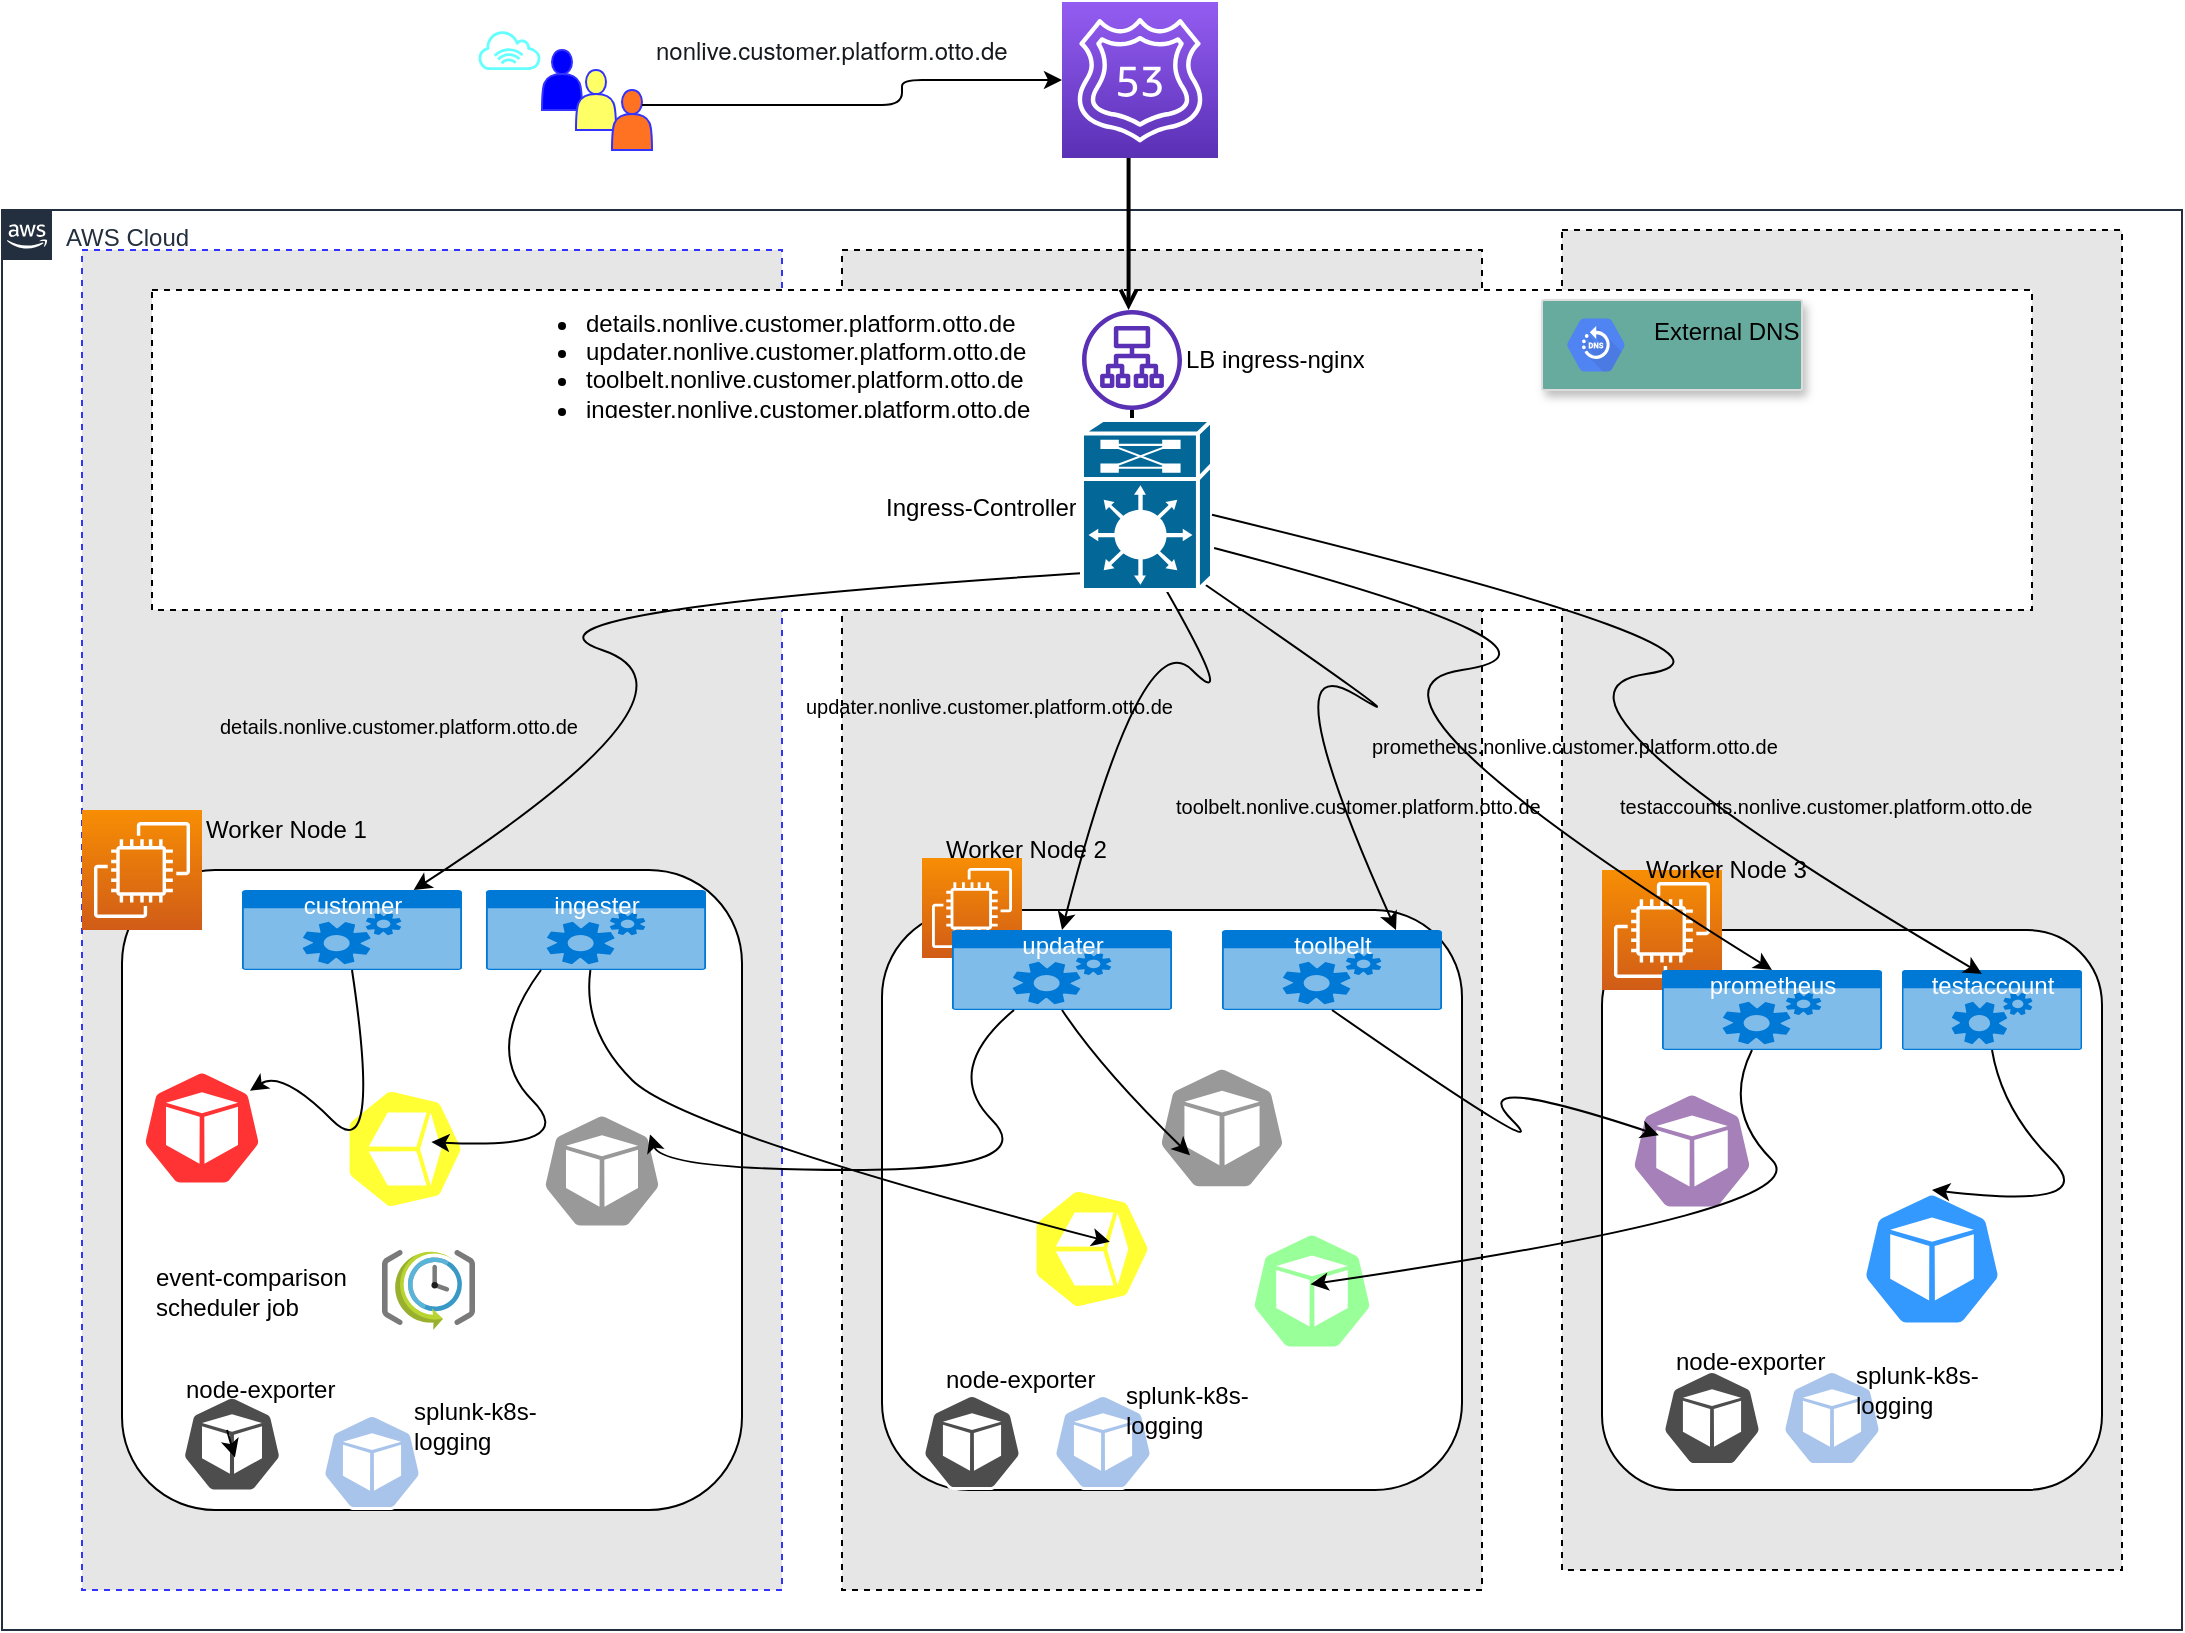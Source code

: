 <mxfile version="14.6.6" type="github">
  <diagram id="Ht1M8jgEwFfnCIfOTk4-" name="Page-1">
    <mxGraphModel dx="1551" dy="1658" grid="1" gridSize="10" guides="1" tooltips="1" connect="1" arrows="1" fold="1" page="1" pageScale="1" pageWidth="1169" pageHeight="827" math="0" shadow="0">
      <root>
        <mxCell id="0" />
        <mxCell id="1" parent="0" />
        <mxCell id="UEzPUAAOIrF-is8g5C7q-74" value="AWS Cloud" style="points=[[0,0],[0.25,0],[0.5,0],[0.75,0],[1,0],[1,0.25],[1,0.5],[1,0.75],[1,1],[0.75,1],[0.5,1],[0.25,1],[0,1],[0,0.75],[0,0.5],[0,0.25]];outlineConnect=0;gradientColor=none;html=1;whiteSpace=wrap;fontSize=12;fontStyle=0;shape=mxgraph.aws4.group;grIcon=mxgraph.aws4.group_aws_cloud_alt;strokeColor=#232F3E;fillColor=#FFFFFF;verticalAlign=top;align=left;spacingLeft=30;fontColor=#232F3E;dashed=0;labelBackgroundColor=#ffffff;" parent="1" vertex="1">
          <mxGeometry x="40" y="90" width="1090" height="710" as="geometry" />
        </mxCell>
        <mxCell id="5AGytH0vMHzYRCZaH0UC-7" value="" style="rounded=0;whiteSpace=wrap;html=1;labelBackgroundColor=none;fillColor=#E6E6E6;dashed=1;" vertex="1" parent="1">
          <mxGeometry x="460" y="110" width="320" height="670" as="geometry" />
        </mxCell>
        <mxCell id="UEzPUAAOIrF-is8g5C7q-107" value="" style="rounded=0;whiteSpace=wrap;html=1;labelBackgroundColor=none;fillColor=#E6E6E6;dashed=1;strokeColor=#3333FF;" parent="1" vertex="1">
          <mxGeometry x="80" y="110" width="350" height="670" as="geometry" />
        </mxCell>
        <mxCell id="5AGytH0vMHzYRCZaH0UC-9" value="" style="rounded=0;whiteSpace=wrap;html=1;labelBackgroundColor=none;fillColor=#E6E6E6;dashed=1;" vertex="1" parent="1">
          <mxGeometry x="820" y="100" width="280" height="670" as="geometry" />
        </mxCell>
        <mxCell id="5AGytH0vMHzYRCZaH0UC-3" value="" style="rounded=0;whiteSpace=wrap;html=1;labelBackgroundColor=none;fillColor=#FFFFFF;dashed=1;" vertex="1" parent="1">
          <mxGeometry x="115" y="130" width="940" height="160" as="geometry" />
        </mxCell>
        <mxCell id="5AGytH0vMHzYRCZaH0UC-1" value="" style="rounded=1;whiteSpace=wrap;html=1;fillColor=#FFFFFF;" vertex="1" parent="1">
          <mxGeometry x="100" y="420" width="310" height="320" as="geometry" />
        </mxCell>
        <mxCell id="5AGytH0vMHzYRCZaH0UC-41" value="Ingress-Controller" style="text;strokeColor=none;fillColor=none;html=1;whiteSpace=wrap;verticalAlign=middle;overflow=hidden;" vertex="1" parent="1">
          <mxGeometry x="480" y="219" width="180" height="40" as="geometry" />
        </mxCell>
        <mxCell id="UEzPUAAOIrF-is8g5C7q-104" style="edgeStyle=orthogonalEdgeStyle;rounded=0;orthogonalLoop=1;jettySize=auto;html=1;endArrow=open;endFill=0;strokeWidth=2;" parent="1" edge="1">
          <mxGeometry relative="1" as="geometry">
            <mxPoint x="603.29" y="47.925" as="sourcePoint" />
            <mxPoint x="603.29" y="140" as="targetPoint" />
          </mxGeometry>
        </mxCell>
        <mxCell id="5AGytH0vMHzYRCZaH0UC-2" value="" style="outlineConnect=0;fontColor=#232F3E;gradientColor=none;fillColor=#5A30B5;strokeColor=none;dashed=0;verticalLabelPosition=bottom;verticalAlign=top;align=center;html=1;fontSize=12;fontStyle=0;aspect=fixed;pointerEvents=1;shape=mxgraph.aws4.application_load_balancer;" vertex="1" parent="1">
          <mxGeometry x="580" y="140" width="50" height="50" as="geometry" />
        </mxCell>
        <mxCell id="5AGytH0vMHzYRCZaH0UC-8" value="" style="rounded=1;whiteSpace=wrap;html=1;fillColor=#FFFFFF;" vertex="1" parent="1">
          <mxGeometry x="480" y="440" width="290" height="290" as="geometry" />
        </mxCell>
        <mxCell id="5AGytH0vMHzYRCZaH0UC-10" value="" style="rounded=1;whiteSpace=wrap;html=1;fillColor=#FFFFFF;" vertex="1" parent="1">
          <mxGeometry x="840" y="450" width="250" height="280" as="geometry" />
        </mxCell>
        <mxCell id="5AGytH0vMHzYRCZaH0UC-12" value="" style="shape=actor;whiteSpace=wrap;html=1;strokeColor=#3333FF;fillColor=#0000FF;" vertex="1" parent="1">
          <mxGeometry x="310" y="10" width="20" height="30" as="geometry" />
        </mxCell>
        <mxCell id="5AGytH0vMHzYRCZaH0UC-13" value="" style="shape=actor;whiteSpace=wrap;html=1;strokeColor=#3333FF;fillColor=#FFFF66;" vertex="1" parent="1">
          <mxGeometry x="327" y="20" width="20" height="30" as="geometry" />
        </mxCell>
        <mxCell id="5AGytH0vMHzYRCZaH0UC-14" value="" style="shape=actor;whiteSpace=wrap;html=1;strokeColor=#3333FF;fillColor=#FF7221;" vertex="1" parent="1">
          <mxGeometry x="345" y="30" width="20" height="30" as="geometry" />
        </mxCell>
        <mxCell id="5AGytH0vMHzYRCZaH0UC-18" value="" style="edgeStyle=elbowEdgeStyle;elbow=horizontal;endArrow=classic;html=1;exitX=0.75;exitY=0.25;exitDx=0;exitDy=0;exitPerimeter=0;entryX=0;entryY=0.5;entryDx=0;entryDy=0;entryPerimeter=0;" edge="1" parent="1" source="5AGytH0vMHzYRCZaH0UC-14" target="5AGytH0vMHzYRCZaH0UC-19">
          <mxGeometry width="50" height="50" relative="1" as="geometry">
            <mxPoint x="400" y="90" as="sourcePoint" />
            <mxPoint x="500" y="18" as="targetPoint" />
            <Array as="points">
              <mxPoint x="490" y="30" />
            </Array>
          </mxGeometry>
        </mxCell>
        <mxCell id="5AGytH0vMHzYRCZaH0UC-19" value="" style="points=[[0,0,0],[0.25,0,0],[0.5,0,0],[0.75,0,0],[1,0,0],[0,1,0],[0.25,1,0],[0.5,1,0],[0.75,1,0],[1,1,0],[0,0.25,0],[0,0.5,0],[0,0.75,0],[1,0.25,0],[1,0.5,0],[1,0.75,0]];outlineConnect=0;fontColor=#232F3E;gradientColor=#945DF2;gradientDirection=north;fillColor=#5A30B5;strokeColor=#ffffff;dashed=0;verticalLabelPosition=bottom;verticalAlign=top;align=center;html=1;fontSize=12;fontStyle=0;aspect=fixed;shape=mxgraph.aws4.resourceIcon;resIcon=mxgraph.aws4.route_53;" vertex="1" parent="1">
          <mxGeometry x="570" y="-14" width="78" height="78" as="geometry" />
        </mxCell>
        <mxCell id="5AGytH0vMHzYRCZaH0UC-21" value="LB ingress-nginx" style="text;strokeColor=none;fillColor=none;html=1;whiteSpace=wrap;verticalAlign=middle;overflow=hidden;" vertex="1" parent="1">
          <mxGeometry x="630" y="145" width="180" height="40" as="geometry" />
        </mxCell>
        <mxCell id="5AGytH0vMHzYRCZaH0UC-23" style="edgeStyle=orthogonalEdgeStyle;rounded=0;orthogonalLoop=1;jettySize=auto;html=1;endArrow=open;endFill=0;strokeWidth=2;" edge="1" parent="1" source="5AGytH0vMHzYRCZaH0UC-2">
          <mxGeometry relative="1" as="geometry">
            <mxPoint x="613" y="220" as="sourcePoint" />
            <mxPoint x="605" y="216" as="targetPoint" />
          </mxGeometry>
        </mxCell>
        <mxCell id="5AGytH0vMHzYRCZaH0UC-27" value="&lt;ul&gt;&lt;li&gt;&lt;span&gt;details.nonlive.customer.platform.otto.de&lt;/span&gt;&lt;br&gt;&lt;/li&gt;&lt;li&gt;updater.nonlive.customer.platform.otto.de&lt;/li&gt;&lt;li&gt;toolbelt.nonlive.customer.platform.otto.de&lt;br&gt;&lt;/li&gt;&lt;li&gt;ingester.nonlive.customer.platform.otto.de&lt;br&gt;&lt;/li&gt;&lt;/ul&gt;" style="text;strokeColor=none;fillColor=none;html=1;whiteSpace=wrap;verticalAlign=middle;overflow=hidden;" vertex="1" parent="1">
          <mxGeometry x="290" y="125" width="300" height="70" as="geometry" />
        </mxCell>
        <mxCell id="5AGytH0vMHzYRCZaH0UC-28" value="" style="outlineConnect=0;fontColor=#232F3E;gradientColor=none;fillColor=#66FFFF;strokeColor=none;dashed=0;verticalLabelPosition=bottom;verticalAlign=top;align=center;html=1;fontSize=12;fontStyle=0;aspect=fixed;pointerEvents=1;shape=mxgraph.aws4.internet_alt1;" vertex="1" parent="1">
          <mxGeometry x="277.5" width="32.5" height="20" as="geometry" />
        </mxCell>
        <mxCell id="5AGytH0vMHzYRCZaH0UC-29" value="" style="points=[[0,0,0],[0.25,0,0],[0.5,0,0],[0.75,0,0],[1,0,0],[0,1,0],[0.25,1,0],[0.5,1,0],[0.75,1,0],[1,1,0],[0,0.25,0],[0,0.5,0],[0,0.75,0],[1,0.25,0],[1,0.5,0],[1,0.75,0]];outlineConnect=0;fontColor=#232F3E;gradientColor=#F78E04;gradientDirection=north;fillColor=#D05C17;strokeColor=#ffffff;dashed=0;verticalLabelPosition=bottom;verticalAlign=top;align=center;html=1;fontSize=12;fontStyle=0;aspect=fixed;shape=mxgraph.aws4.resourceIcon;resIcon=mxgraph.aws4.ec2;" vertex="1" parent="1">
          <mxGeometry x="80" y="390" width="60" height="60" as="geometry" />
        </mxCell>
        <mxCell id="5AGytH0vMHzYRCZaH0UC-30" value="" style="points=[[0,0,0],[0.25,0,0],[0.5,0,0],[0.75,0,0],[1,0,0],[0,1,0],[0.25,1,0],[0.5,1,0],[0.75,1,0],[1,1,0],[0,0.25,0],[0,0.5,0],[0,0.75,0],[1,0.25,0],[1,0.5,0],[1,0.75,0]];outlineConnect=0;fontColor=#232F3E;gradientColor=#F78E04;gradientDirection=north;fillColor=#D05C17;strokeColor=#ffffff;dashed=0;verticalLabelPosition=bottom;verticalAlign=top;align=center;html=1;fontSize=12;fontStyle=0;aspect=fixed;shape=mxgraph.aws4.resourceIcon;resIcon=mxgraph.aws4.ec2;" vertex="1" parent="1">
          <mxGeometry x="500" y="414" width="50" height="50" as="geometry" />
        </mxCell>
        <mxCell id="5AGytH0vMHzYRCZaH0UC-31" value="" style="points=[[0,0,0],[0.25,0,0],[0.5,0,0],[0.75,0,0],[1,0,0],[0,1,0],[0.25,1,0],[0.5,1,0],[0.75,1,0],[1,1,0],[0,0.25,0],[0,0.5,0],[0,0.75,0],[1,0.25,0],[1,0.5,0],[1,0.75,0]];outlineConnect=0;fontColor=#232F3E;gradientColor=#F78E04;gradientDirection=north;fillColor=#D05C17;strokeColor=#ffffff;dashed=0;verticalLabelPosition=bottom;verticalAlign=top;align=center;html=1;fontSize=12;fontStyle=0;aspect=fixed;shape=mxgraph.aws4.resourceIcon;resIcon=mxgraph.aws4.ec2;" vertex="1" parent="1">
          <mxGeometry x="840" y="420" width="60" height="60" as="geometry" />
        </mxCell>
        <mxCell id="5AGytH0vMHzYRCZaH0UC-33" value="" style="edgeStyle=none;rounded=0;orthogonalLoop=1;jettySize=auto;html=1;" edge="1" parent="1" source="5AGytH0vMHzYRCZaH0UC-32" target="5AGytH0vMHzYRCZaH0UC-1">
          <mxGeometry relative="1" as="geometry" />
        </mxCell>
        <mxCell id="5AGytH0vMHzYRCZaH0UC-32" value="Worker Node 1" style="text;strokeColor=none;fillColor=none;html=1;whiteSpace=wrap;verticalAlign=middle;overflow=hidden;" vertex="1" parent="1">
          <mxGeometry x="140" y="380" width="90" height="40" as="geometry" />
        </mxCell>
        <mxCell id="5AGytH0vMHzYRCZaH0UC-34" value="Worker Node 2" style="text;strokeColor=none;fillColor=none;html=1;whiteSpace=wrap;verticalAlign=middle;overflow=hidden;" vertex="1" parent="1">
          <mxGeometry x="510" y="390" width="90" height="40" as="geometry" />
        </mxCell>
        <mxCell id="5AGytH0vMHzYRCZaH0UC-35" value="Worker Node 3" style="text;strokeColor=none;fillColor=none;html=1;whiteSpace=wrap;verticalAlign=middle;overflow=hidden;" vertex="1" parent="1">
          <mxGeometry x="860" y="400" width="90" height="40" as="geometry" />
        </mxCell>
        <mxCell id="5AGytH0vMHzYRCZaH0UC-43" value="" style="curved=1;endArrow=classic;html=1;exitX=0.5;exitY=1;exitDx=0;exitDy=0;exitPerimeter=0;" edge="1" parent="1" target="5AGytH0vMHzYRCZaH0UC-52">
          <mxGeometry width="50" height="50" relative="1" as="geometry">
            <mxPoint x="605" y="270" as="sourcePoint" />
            <mxPoint x="450" y="330" as="targetPoint" />
            <Array as="points">
              <mxPoint x="280" y="290" />
              <mxPoint x="400" y="330" />
            </Array>
          </mxGeometry>
        </mxCell>
        <mxCell id="5AGytH0vMHzYRCZaH0UC-45" value="" style="curved=1;endArrow=classic;html=1;entryX=0.5;entryY=0;entryDx=0;entryDy=0;entryPerimeter=0;" edge="1" parent="1" source="5AGytH0vMHzYRCZaH0UC-41" target="5AGytH0vMHzYRCZaH0UC-56">
          <mxGeometry width="50" height="50" relative="1" as="geometry">
            <mxPoint x="700" y="380" as="sourcePoint" />
            <mxPoint x="750" y="330" as="targetPoint" />
            <Array as="points">
              <mxPoint x="840" y="310" />
              <mxPoint x="700" y="330" />
            </Array>
          </mxGeometry>
        </mxCell>
        <mxCell id="5AGytH0vMHzYRCZaH0UC-46" value="" style="curved=1;endArrow=classic;html=1;entryX=0.5;entryY=0;entryDx=0;entryDy=0;exitX=0.72;exitY=0.99;exitDx=0;exitDy=0;exitPerimeter=0;entryPerimeter=0;" edge="1" parent="1" target="5AGytH0vMHzYRCZaH0UC-54">
          <mxGeometry width="50" height="50" relative="1" as="geometry">
            <mxPoint x="616" y="269.52" as="sourcePoint" />
            <mxPoint x="660" y="295" as="targetPoint" />
            <Array as="points">
              <mxPoint x="660" y="345" />
              <mxPoint x="610" y="295" />
            </Array>
          </mxGeometry>
        </mxCell>
        <mxCell id="5AGytH0vMHzYRCZaH0UC-47" value="" style="curved=1;endArrow=classic;html=1;entryX=0.5;entryY=0;entryDx=0;entryDy=0;exitX=0.75;exitY=1;exitDx=0;exitDy=0;" edge="1" parent="1" source="5AGytH0vMHzYRCZaH0UC-41">
          <mxGeometry width="50" height="50" relative="1" as="geometry">
            <mxPoint x="678" y="280" as="sourcePoint" />
            <mxPoint x="737" y="450" as="targetPoint" />
            <Array as="points">
              <mxPoint x="762" y="360" />
              <mxPoint x="672" y="305" />
            </Array>
          </mxGeometry>
        </mxCell>
        <mxCell id="5AGytH0vMHzYRCZaH0UC-49" value="" style="strokeColor=#dddddd;shadow=1;strokeWidth=1;rounded=1;absoluteArcSize=1;arcSize=2;fillColor=#67AB9F;" vertex="1" parent="1">
          <mxGeometry x="810" y="135" width="130" height="45" as="geometry" />
        </mxCell>
        <mxCell id="5AGytH0vMHzYRCZaH0UC-50" value="&lt;font color=&quot;#000000&quot;&gt;External DNS&lt;br&gt;&lt;br&gt;&lt;/font&gt;" style="dashed=0;connectable=0;html=1;fillColor=#5184F3;strokeColor=none;shape=mxgraph.gcp2.hexIcon;prIcon=cloud_dns;part=1;labelPosition=right;verticalLabelPosition=middle;align=left;verticalAlign=middle;spacingLeft=5;fontColor=#999999;fontSize=12;" vertex="1" parent="5AGytH0vMHzYRCZaH0UC-49">
          <mxGeometry y="0.5" width="44" height="39" relative="1" as="geometry">
            <mxPoint x="5" y="-19.5" as="offset" />
          </mxGeometry>
        </mxCell>
        <mxCell id="5AGytH0vMHzYRCZaH0UC-51" value="" style="shape=mxgraph.cisco.misc.route_switch_processor;html=1;pointerEvents=1;dashed=0;fillColor=#036897;strokeColor=#ffffff;strokeWidth=2;verticalLabelPosition=bottom;verticalAlign=top;align=center;outlineConnect=0;" vertex="1" parent="1">
          <mxGeometry x="580" y="195" width="65" height="85" as="geometry" />
        </mxCell>
        <mxCell id="5AGytH0vMHzYRCZaH0UC-52" value="customer" style="html=1;strokeColor=none;fillColor=#0079D6;labelPosition=center;verticalLabelPosition=middle;verticalAlign=top;align=center;fontSize=12;outlineConnect=0;spacingTop=-6;fontColor=#FFFFFF;shape=mxgraph.sitemap.services;" vertex="1" parent="1">
          <mxGeometry x="160" y="430" width="110" height="40" as="geometry" />
        </mxCell>
        <mxCell id="5AGytH0vMHzYRCZaH0UC-53" value="ingester" style="html=1;strokeColor=none;fillColor=#0079D6;labelPosition=center;verticalLabelPosition=middle;verticalAlign=top;align=center;fontSize=12;outlineConnect=0;spacingTop=-6;fontColor=#FFFFFF;shape=mxgraph.sitemap.services;" vertex="1" parent="1">
          <mxGeometry x="282" y="430" width="110" height="40" as="geometry" />
        </mxCell>
        <mxCell id="5AGytH0vMHzYRCZaH0UC-54" value="updater" style="html=1;strokeColor=none;fillColor=#0079D6;labelPosition=center;verticalLabelPosition=middle;verticalAlign=top;align=center;fontSize=12;outlineConnect=0;spacingTop=-6;fontColor=#FFFFFF;shape=mxgraph.sitemap.services;" vertex="1" parent="1">
          <mxGeometry x="515" y="450" width="110" height="40" as="geometry" />
        </mxCell>
        <mxCell id="5AGytH0vMHzYRCZaH0UC-55" value="toolbelt" style="html=1;strokeColor=none;fillColor=#0079D6;labelPosition=center;verticalLabelPosition=middle;verticalAlign=top;align=center;fontSize=12;outlineConnect=0;spacingTop=-6;fontColor=#FFFFFF;shape=mxgraph.sitemap.services;" vertex="1" parent="1">
          <mxGeometry x="650" y="450" width="110" height="40" as="geometry" />
        </mxCell>
        <mxCell id="5AGytH0vMHzYRCZaH0UC-56" value="prometheus" style="html=1;strokeColor=none;fillColor=#0079D6;labelPosition=center;verticalLabelPosition=middle;verticalAlign=top;align=center;fontSize=12;outlineConnect=0;spacingTop=-6;fontColor=#FFFFFF;shape=mxgraph.sitemap.services;" vertex="1" parent="1">
          <mxGeometry x="870" y="470" width="110" height="40" as="geometry" />
        </mxCell>
        <mxCell id="5AGytH0vMHzYRCZaH0UC-57" style="edgeStyle=none;rounded=0;orthogonalLoop=1;jettySize=auto;html=1;exitX=0.5;exitY=1;exitDx=0;exitDy=0;exitPerimeter=0;" edge="1" parent="1" source="5AGytH0vMHzYRCZaH0UC-56" target="5AGytH0vMHzYRCZaH0UC-56">
          <mxGeometry relative="1" as="geometry" />
        </mxCell>
        <mxCell id="5AGytH0vMHzYRCZaH0UC-58" value="testaccount" style="html=1;strokeColor=none;fillColor=#0079D6;labelPosition=center;verticalLabelPosition=middle;verticalAlign=top;align=center;fontSize=12;outlineConnect=0;spacingTop=-6;fontColor=#FFFFFF;shape=mxgraph.sitemap.services;" vertex="1" parent="1">
          <mxGeometry x="990" y="470" width="90" height="40" as="geometry" />
        </mxCell>
        <mxCell id="5AGytH0vMHzYRCZaH0UC-48" value="&lt;div&gt;&lt;br&gt;&lt;/div&gt;&lt;span style=&quot;font-size: 10px&quot;&gt;details.nonlive.customer.platform.otto.de&lt;/span&gt;" style="text;strokeColor=none;fillColor=none;html=1;whiteSpace=wrap;verticalAlign=middle;overflow=hidden;" vertex="1" parent="1">
          <mxGeometry x="147" y="320" width="283" height="40" as="geometry" />
        </mxCell>
        <mxCell id="5AGytH0vMHzYRCZaH0UC-60" value="&lt;div&gt;&lt;br&gt;&lt;/div&gt;&lt;span style=&quot;font-size: 10px&quot;&gt;updater.nonlive.customer.platform.otto.de&lt;/span&gt;" style="text;strokeColor=none;fillColor=none;html=1;whiteSpace=wrap;verticalAlign=middle;overflow=hidden;" vertex="1" parent="1">
          <mxGeometry x="440" y="310" width="283" height="40" as="geometry" />
        </mxCell>
        <mxCell id="5AGytH0vMHzYRCZaH0UC-61" value="&lt;div&gt;&lt;br&gt;&lt;/div&gt;&lt;span style=&quot;font-size: 10px&quot;&gt;toolbelt.nonlive.customer.platform.otto.de&lt;/span&gt;" style="text;strokeColor=none;fillColor=none;html=1;whiteSpace=wrap;verticalAlign=middle;overflow=hidden;" vertex="1" parent="1">
          <mxGeometry x="625" y="360" width="283" height="40" as="geometry" />
        </mxCell>
        <mxCell id="5AGytH0vMHzYRCZaH0UC-62" value="&lt;div&gt;&lt;br&gt;&lt;/div&gt;&lt;span style=&quot;font-size: 10px&quot;&gt;prometheus.nonlive.customer.platform.otto.de&lt;/span&gt;" style="text;strokeColor=none;fillColor=none;html=1;whiteSpace=wrap;verticalAlign=middle;overflow=hidden;" vertex="1" parent="1">
          <mxGeometry x="723" y="330" width="283" height="40" as="geometry" />
        </mxCell>
        <mxCell id="5AGytH0vMHzYRCZaH0UC-65" value="&lt;div&gt;&lt;br&gt;&lt;/div&gt;&lt;span style=&quot;font-size: 10px&quot;&gt;testaccounts.nonlive.customer.platform.otto.de&lt;/span&gt;" style="text;strokeColor=none;fillColor=none;html=1;whiteSpace=wrap;verticalAlign=middle;overflow=hidden;" vertex="1" parent="1">
          <mxGeometry x="847" y="360" width="283" height="40" as="geometry" />
        </mxCell>
        <mxCell id="5AGytH0vMHzYRCZaH0UC-67" value="" style="curved=1;endArrow=classic;html=1;entryX=0.444;entryY=0.125;entryDx=0;entryDy=0;entryPerimeter=0;" edge="1" parent="1">
          <mxGeometry width="50" height="50" relative="1" as="geometry">
            <mxPoint x="645" y="242.383" as="sourcePoint" />
            <mxPoint x="1029.96" y="472" as="targetPoint" />
            <Array as="points">
              <mxPoint x="932" y="312" />
              <mxPoint x="792" y="332" />
            </Array>
          </mxGeometry>
        </mxCell>
        <mxCell id="5AGytH0vMHzYRCZaH0UC-68" value="&lt;span style=&quot;color: rgb(22 , 25 , 31) ; font-family: &amp;#34;amazon ember&amp;#34; , &amp;#34;helvetica neue&amp;#34; , &amp;#34;roboto&amp;#34; , &amp;#34;arial&amp;#34; , sans-serif ; background-color: rgb(255 , 255 , 255)&quot;&gt;&lt;font style=&quot;font-size: 12px&quot;&gt;nonlive.customer.platform.otto.de&lt;/font&gt;&lt;/span&gt;" style="text;strokeColor=none;fillColor=none;html=1;whiteSpace=wrap;verticalAlign=middle;overflow=hidden;" vertex="1" parent="1">
          <mxGeometry x="365" width="215" height="20" as="geometry" />
        </mxCell>
        <mxCell id="5AGytH0vMHzYRCZaH0UC-73" value="" style="html=1;dashed=0;whitespace=wrap;fillColor=#FF3333;strokeColor=#ffffff;points=[[0.005,0.63,0],[0.1,0.2,0],[0.9,0.2,0],[0.5,0,0],[0.995,0.63,0],[0.72,0.99,0],[0.5,1,0],[0.28,0.99,0]];shape=mxgraph.kubernetes.icon;prIcon=pod" vertex="1" parent="1">
          <mxGeometry x="110" y="518" width="60" height="62" as="geometry" />
        </mxCell>
        <mxCell id="5AGytH0vMHzYRCZaH0UC-74" value="" style="html=1;dashed=0;whitespace=wrap;fillColor=#FFFF33;strokeColor=#ffffff;points=[[0.005,0.63,0],[0.1,0.2,0],[0.9,0.2,0],[0.5,0,0],[0.995,0.63,0],[0.72,0.99,0],[0.5,1,0],[0.28,0.99,0]];shape=mxgraph.kubernetes.icon;prIcon=pod;direction=south;" vertex="1" parent="1">
          <mxGeometry x="211.01" y="524.5" width="61" height="70" as="geometry" />
        </mxCell>
        <mxCell id="5AGytH0vMHzYRCZaH0UC-76" value="" style="html=1;dashed=0;whitespace=wrap;fillColor=#FFFF33;strokeColor=#ffffff;points=[[0.005,0.63,0],[0.1,0.2,0],[0.9,0.2,0],[0.5,0,0],[0.995,0.63,0],[0.72,0.99,0],[0.5,1,0],[0.28,0.99,0]];shape=mxgraph.kubernetes.icon;prIcon=pod;direction=south;" vertex="1" parent="1">
          <mxGeometry x="554.5" y="574.5" width="61" height="70" as="geometry" />
        </mxCell>
        <mxCell id="5AGytH0vMHzYRCZaH0UC-78" value="" style="html=1;dashed=0;whitespace=wrap;fillColor=#A680B8;strokeColor=#ffffff;points=[[0.005,0.63,0],[0.1,0.2,0],[0.9,0.2,0],[0.5,0,0],[0.995,0.63,0],[0.72,0.99,0],[0.5,1,0],[0.28,0.99,0]];shape=mxgraph.kubernetes.icon;prIcon=pod" vertex="1" parent="1">
          <mxGeometry x="850" y="531" width="70" height="59" as="geometry" />
        </mxCell>
        <mxCell id="5AGytH0vMHzYRCZaH0UC-82" value="" style="html=1;dashed=0;whitespace=wrap;fillColor=#999999;strokeColor=#ffffff;points=[[0.005,0.63,0],[0.1,0.2,0],[0.9,0.2,0],[0.5,0,0],[0.995,0.63,0],[0.72,0.99,0],[0.5,1,0],[0.28,0.99,0]];shape=mxgraph.kubernetes.icon;prIcon=pod" vertex="1" parent="1">
          <mxGeometry x="310" y="540" width="60" height="61" as="geometry" />
        </mxCell>
        <mxCell id="5AGytH0vMHzYRCZaH0UC-83" value="" style="html=1;dashed=0;whitespace=wrap;fillColor=#999999;strokeColor=#ffffff;points=[[0.005,0.63,0],[0.1,0.2,0],[0.9,0.2,0],[0.5,0,0],[0.995,0.63,0],[0.72,0.99,0],[0.5,1,0],[0.28,0.99,0]];shape=mxgraph.kubernetes.icon;prIcon=pod" vertex="1" parent="1">
          <mxGeometry x="610" y="518" width="80" height="62" as="geometry" />
        </mxCell>
        <mxCell id="5AGytH0vMHzYRCZaH0UC-85" value="" style="html=1;dashed=0;whitespace=wrap;fillColor=#99FF99;strokeColor=#ffffff;points=[[0.005,0.63,0],[0.1,0.2,0],[0.9,0.2,0],[0.5,0,0],[0.995,0.63,0],[0.72,0.99,0],[0.5,1,0],[0.28,0.99,0]];shape=mxgraph.kubernetes.icon;prIcon=pod" vertex="1" parent="1">
          <mxGeometry x="660" y="601" width="70" height="59" as="geometry" />
        </mxCell>
        <mxCell id="5AGytH0vMHzYRCZaH0UC-86" value="" style="html=1;dashed=0;whitespace=wrap;fillColor=#3399FF;strokeColor=#ffffff;points=[[0.005,0.63,0],[0.1,0.2,0],[0.9,0.2,0],[0.5,0,0],[0.995,0.63,0],[0.72,0.99,0],[0.5,1,0],[0.28,0.99,0]];shape=mxgraph.kubernetes.icon;prIcon=pod" vertex="1" parent="1">
          <mxGeometry x="970" y="580" width="70" height="69" as="geometry" />
        </mxCell>
        <mxCell id="5AGytH0vMHzYRCZaH0UC-89" value="" style="curved=1;endArrow=classic;html=1;entryX=0.9;entryY=0.2;entryDx=0;entryDy=0;entryPerimeter=0;exitX=0.5;exitY=1;exitDx=0;exitDy=0;exitPerimeter=0;" edge="1" parent="1" source="5AGytH0vMHzYRCZaH0UC-52" target="5AGytH0vMHzYRCZaH0UC-73">
          <mxGeometry width="50" height="50" relative="1" as="geometry">
            <mxPoint x="180" y="570" as="sourcePoint" />
            <mxPoint x="230" y="520" as="targetPoint" />
            <Array as="points">
              <mxPoint x="230" y="570" />
              <mxPoint x="180" y="520" />
            </Array>
          </mxGeometry>
        </mxCell>
        <mxCell id="5AGytH0vMHzYRCZaH0UC-98" value="" style="curved=1;endArrow=classic;html=1;entryX=0.449;entryY=0.354;entryDx=0;entryDy=0;entryPerimeter=0;" edge="1" parent="1" source="5AGytH0vMHzYRCZaH0UC-53" target="5AGytH0vMHzYRCZaH0UC-76">
          <mxGeometry width="50" height="50" relative="1" as="geometry">
            <mxPoint x="380" y="500" as="sourcePoint" />
            <mxPoint x="330" y="550" as="targetPoint" />
            <Array as="points">
              <mxPoint x="330" y="500" />
              <mxPoint x="380" y="550" />
            </Array>
          </mxGeometry>
        </mxCell>
        <mxCell id="5AGytH0vMHzYRCZaH0UC-105" value="" style="curved=1;endArrow=classic;html=1;exitX=0.5;exitY=1;exitDx=0;exitDy=0;exitPerimeter=0;entryX=0.3;entryY=0.72;entryDx=0;entryDy=0;entryPerimeter=0;" edge="1" parent="1" source="5AGytH0vMHzYRCZaH0UC-54" target="5AGytH0vMHzYRCZaH0UC-83">
          <mxGeometry width="50" height="50" relative="1" as="geometry">
            <mxPoint x="640" y="520" as="sourcePoint" />
            <mxPoint x="590" y="570" as="targetPoint" />
            <Array as="points">
              <mxPoint x="590" y="520" />
            </Array>
          </mxGeometry>
        </mxCell>
        <mxCell id="5AGytH0vMHzYRCZaH0UC-109" value="" style="curved=1;endArrow=classic;html=1;entryX=0.489;entryY=0.443;entryDx=0;entryDy=0;entryPerimeter=0;" edge="1" parent="1" source="5AGytH0vMHzYRCZaH0UC-56" target="5AGytH0vMHzYRCZaH0UC-85">
          <mxGeometry width="50" height="50" relative="1" as="geometry">
            <mxPoint x="950" y="540" as="sourcePoint" />
            <mxPoint x="900" y="590" as="targetPoint" />
            <Array as="points">
              <mxPoint x="900" y="540" />
              <mxPoint x="950" y="590" />
            </Array>
          </mxGeometry>
        </mxCell>
        <mxCell id="5AGytH0vMHzYRCZaH0UC-110" value="" style="curved=1;endArrow=classic;html=1;exitX=0.5;exitY=1;exitDx=0;exitDy=0;exitPerimeter=0;entryX=0.5;entryY=0;entryDx=0;entryDy=0;entryPerimeter=0;" edge="1" parent="1" source="5AGytH0vMHzYRCZaH0UC-58" target="5AGytH0vMHzYRCZaH0UC-86">
          <mxGeometry width="50" height="50" relative="1" as="geometry">
            <mxPoint x="1090" y="540" as="sourcePoint" />
            <mxPoint x="1040" y="590" as="targetPoint" />
            <Array as="points">
              <mxPoint x="1040" y="540" />
              <mxPoint x="1090" y="590" />
            </Array>
          </mxGeometry>
        </mxCell>
        <mxCell id="5AGytH0vMHzYRCZaH0UC-113" value="" style="curved=1;endArrow=classic;html=1;exitX=0.5;exitY=1;exitDx=0;exitDy=0;exitPerimeter=0;entryX=0.263;entryY=0.366;entryDx=0;entryDy=0;entryPerimeter=0;" edge="1" parent="1" source="5AGytH0vMHzYRCZaH0UC-55" target="5AGytH0vMHzYRCZaH0UC-78">
          <mxGeometry width="50" height="50" relative="1" as="geometry">
            <mxPoint x="770" y="570" as="sourcePoint" />
            <mxPoint x="820" y="520" as="targetPoint" />
            <Array as="points">
              <mxPoint x="820" y="570" />
              <mxPoint x="770" y="520" />
            </Array>
          </mxGeometry>
        </mxCell>
        <mxCell id="5AGytH0vMHzYRCZaH0UC-118" value="" style="aspect=fixed;html=1;points=[];align=center;image;fontSize=12;image=img/lib/mscae/SchedulerJobCollection.svg;strokeColor=#3333FF;fillColor=#97D077;" vertex="1" parent="1">
          <mxGeometry x="230" y="610" width="46.51" height="40" as="geometry" />
        </mxCell>
        <mxCell id="5AGytH0vMHzYRCZaH0UC-119" value="event-comparison scheduler job" style="text;strokeColor=none;fillColor=none;html=1;whiteSpace=wrap;verticalAlign=middle;overflow=hidden;" vertex="1" parent="1">
          <mxGeometry x="115" y="605.75" width="120" height="49.5" as="geometry" />
        </mxCell>
        <mxCell id="5AGytH0vMHzYRCZaH0UC-120" value="" style="curved=1;endArrow=classic;html=1;entryX=0.45;entryY=0.284;entryDx=0;entryDy=0;entryPerimeter=0;exitX=0.25;exitY=1;exitDx=0;exitDy=0;exitPerimeter=0;" edge="1" parent="1" source="5AGytH0vMHzYRCZaH0UC-53" target="5AGytH0vMHzYRCZaH0UC-74">
          <mxGeometry width="50" height="50" relative="1" as="geometry">
            <mxPoint x="330" y="510" as="sourcePoint" />
            <mxPoint x="280" y="560" as="targetPoint" />
            <Array as="points">
              <mxPoint x="280" y="510" />
              <mxPoint x="330" y="560" />
            </Array>
          </mxGeometry>
        </mxCell>
        <mxCell id="5AGytH0vMHzYRCZaH0UC-121" value="" style="curved=1;endArrow=classic;html=1;entryX=0.9;entryY=0.2;entryDx=0;entryDy=0;entryPerimeter=0;" edge="1" parent="1" source="5AGytH0vMHzYRCZaH0UC-54" target="5AGytH0vMHzYRCZaH0UC-82">
          <mxGeometry width="50" height="50" relative="1" as="geometry">
            <mxPoint x="560" y="520" as="sourcePoint" />
            <mxPoint x="510" y="570" as="targetPoint" />
            <Array as="points">
              <mxPoint x="510" y="520" />
              <mxPoint x="560" y="570" />
              <mxPoint x="370" y="570" />
            </Array>
          </mxGeometry>
        </mxCell>
        <mxCell id="5AGytH0vMHzYRCZaH0UC-127" value="" style="html=1;dashed=0;whitespace=wrap;fillColor=#4D4D4D;strokeColor=#ffffff;points=[[0.005,0.63,0],[0.1,0.2,0],[0.9,0.2,0],[0.5,0,0],[0.995,0.63,0],[0.72,0.99,0],[0.5,1,0],[0.28,0.99,0]];shape=mxgraph.kubernetes.icon;prIcon=pod" vertex="1" parent="1">
          <mxGeometry x="130" y="680" width="50" height="54" as="geometry" />
        </mxCell>
        <mxCell id="5AGytH0vMHzYRCZaH0UC-128" value="" style="html=1;dashed=0;whitespace=wrap;fillColor=#4D4D4D;strokeColor=#ffffff;points=[[0.005,0.63,0],[0.1,0.2,0],[0.9,0.2,0],[0.5,0,0],[0.995,0.63,0],[0.72,0.99,0],[0.5,1,0],[0.28,0.99,0]];shape=mxgraph.kubernetes.icon;prIcon=pod" vertex="1" parent="1">
          <mxGeometry x="500" y="682" width="50" height="48" as="geometry" />
        </mxCell>
        <mxCell id="5AGytH0vMHzYRCZaH0UC-129" value="" style="html=1;dashed=0;whitespace=wrap;fillColor=#4D4D4D;strokeColor=#ffffff;points=[[0.005,0.63,0],[0.1,0.2,0],[0.9,0.2,0],[0.5,0,0],[0.995,0.63,0],[0.72,0.99,0],[0.5,1,0],[0.28,0.99,0]];shape=mxgraph.kubernetes.icon;prIcon=pod" vertex="1" parent="1">
          <mxGeometry x="870" y="670" width="50" height="48" as="geometry" />
        </mxCell>
        <mxCell id="5AGytH0vMHzYRCZaH0UC-130" value="" style="html=1;dashed=0;whitespace=wrap;fillColor=#A9C4EB;strokeColor=#ffffff;points=[[0.005,0.63,0],[0.1,0.2,0],[0.9,0.2,0],[0.5,0,0],[0.995,0.63,0],[0.72,0.99,0],[0.5,1,0],[0.28,0.99,0]];shape=mxgraph.kubernetes.icon;prIcon=pod" vertex="1" parent="1">
          <mxGeometry x="200" y="692" width="50" height="48" as="geometry" />
        </mxCell>
        <mxCell id="5AGytH0vMHzYRCZaH0UC-131" value="" style="html=1;dashed=0;whitespace=wrap;fillColor=#A9C4EB;strokeColor=#ffffff;points=[[0.005,0.63,0],[0.1,0.2,0],[0.9,0.2,0],[0.5,0,0],[0.995,0.63,0],[0.72,0.99,0],[0.5,1,0],[0.28,0.99,0]];shape=mxgraph.kubernetes.icon;prIcon=pod" vertex="1" parent="1">
          <mxGeometry x="565.5" y="682" width="50" height="48" as="geometry" />
        </mxCell>
        <mxCell id="5AGytH0vMHzYRCZaH0UC-132" value="" style="html=1;dashed=0;whitespace=wrap;fillColor=#A9C4EB;strokeColor=#ffffff;points=[[0.005,0.63,0],[0.1,0.2,0],[0.9,0.2,0],[0.5,0,0],[0.995,0.63,0],[0.72,0.99,0],[0.5,1,0],[0.28,0.99,0]];shape=mxgraph.kubernetes.icon;prIcon=pod" vertex="1" parent="1">
          <mxGeometry x="930" y="670" width="50" height="48" as="geometry" />
        </mxCell>
        <mxCell id="5AGytH0vMHzYRCZaH0UC-140" style="edgeStyle=none;rounded=0;orthogonalLoop=1;jettySize=auto;html=1;exitX=0.25;exitY=1;exitDx=0;exitDy=0;entryX=0.529;entryY=0.624;entryDx=0;entryDy=0;entryPerimeter=0;" edge="1" parent="1" source="5AGytH0vMHzYRCZaH0UC-133" target="5AGytH0vMHzYRCZaH0UC-127">
          <mxGeometry relative="1" as="geometry" />
        </mxCell>
        <mxCell id="5AGytH0vMHzYRCZaH0UC-133" value="node-exporter" style="text;strokeColor=none;fillColor=none;html=1;whiteSpace=wrap;verticalAlign=middle;overflow=hidden;" vertex="1" parent="1">
          <mxGeometry x="130" y="660" width="90" height="40" as="geometry" />
        </mxCell>
        <mxCell id="5AGytH0vMHzYRCZaH0UC-134" value="splunk-k8s-logging" style="text;strokeColor=none;fillColor=none;html=1;whiteSpace=wrap;verticalAlign=middle;overflow=hidden;" vertex="1" parent="1">
          <mxGeometry x="243.5" y="678" width="90" height="40" as="geometry" />
        </mxCell>
        <mxCell id="5AGytH0vMHzYRCZaH0UC-136" value="splunk-k8s-logging" style="text;strokeColor=none;fillColor=none;html=1;whiteSpace=wrap;verticalAlign=middle;overflow=hidden;" vertex="1" parent="1">
          <mxGeometry x="600" y="670" width="90" height="40" as="geometry" />
        </mxCell>
        <mxCell id="5AGytH0vMHzYRCZaH0UC-137" value="splunk-k8s-logging" style="text;strokeColor=none;fillColor=none;html=1;whiteSpace=wrap;verticalAlign=middle;overflow=hidden;" vertex="1" parent="1">
          <mxGeometry x="965" y="660" width="90" height="40" as="geometry" />
        </mxCell>
        <mxCell id="5AGytH0vMHzYRCZaH0UC-138" value="node-exporter" style="text;strokeColor=none;fillColor=none;html=1;whiteSpace=wrap;verticalAlign=middle;overflow=hidden;" vertex="1" parent="1">
          <mxGeometry x="510" y="655.25" width="90" height="40" as="geometry" />
        </mxCell>
        <mxCell id="5AGytH0vMHzYRCZaH0UC-139" value="node-exporter" style="text;strokeColor=none;fillColor=none;html=1;whiteSpace=wrap;verticalAlign=middle;overflow=hidden;" vertex="1" parent="1">
          <mxGeometry x="875" y="646" width="90" height="40" as="geometry" />
        </mxCell>
      </root>
    </mxGraphModel>
  </diagram>
</mxfile>
